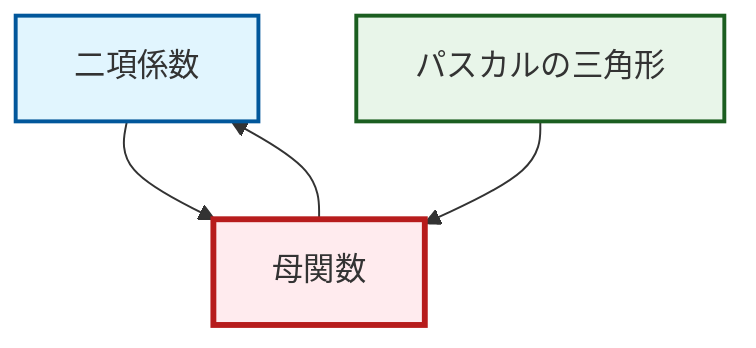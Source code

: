 graph TD
    classDef definition fill:#e1f5fe,stroke:#01579b,stroke-width:2px
    classDef theorem fill:#f3e5f5,stroke:#4a148c,stroke-width:2px
    classDef axiom fill:#fff3e0,stroke:#e65100,stroke-width:2px
    classDef example fill:#e8f5e9,stroke:#1b5e20,stroke-width:2px
    classDef current fill:#ffebee,stroke:#b71c1c,stroke-width:3px
    def-binomial-coefficient["二項係数"]:::definition
    ex-pascals-triangle["パスカルの三角形"]:::example
    def-generating-function["母関数"]:::definition
    def-generating-function --> def-binomial-coefficient
    def-binomial-coefficient --> def-generating-function
    ex-pascals-triangle --> def-generating-function
    class def-generating-function current